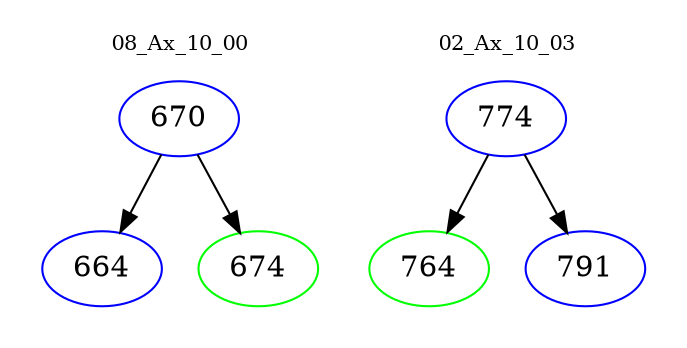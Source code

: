 digraph{
subgraph cluster_0 {
color = white
label = "08_Ax_10_00";
fontsize=10;
T0_670 [label="670", color="blue"]
T0_670 -> T0_664 [color="black"]
T0_664 [label="664", color="blue"]
T0_670 -> T0_674 [color="black"]
T0_674 [label="674", color="green"]
}
subgraph cluster_1 {
color = white
label = "02_Ax_10_03";
fontsize=10;
T1_774 [label="774", color="blue"]
T1_774 -> T1_764 [color="black"]
T1_764 [label="764", color="green"]
T1_774 -> T1_791 [color="black"]
T1_791 [label="791", color="blue"]
}
}
